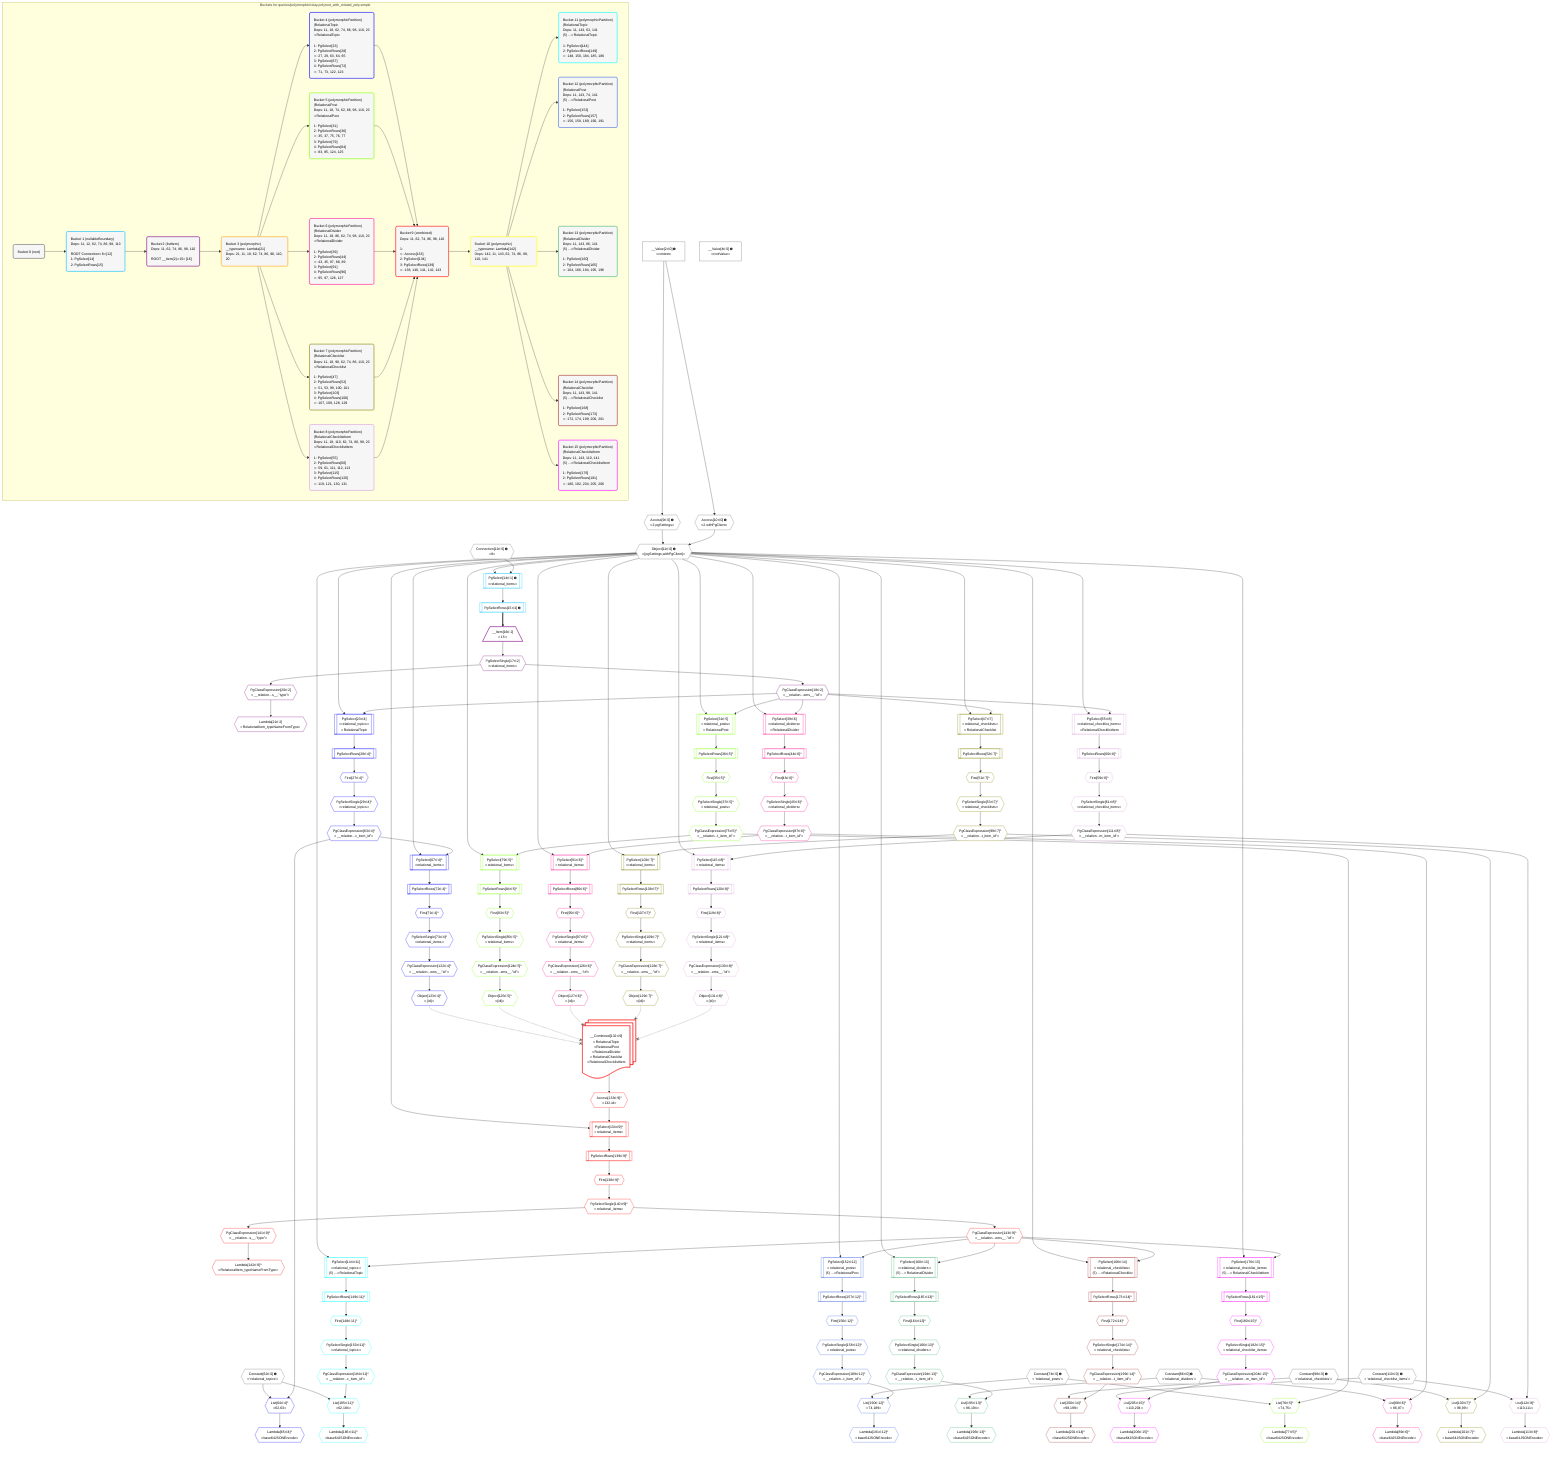 %%{init: {'themeVariables': { 'fontSize': '12px'}}}%%
graph TD
    classDef path fill:#eee,stroke:#000,color:#000
    classDef plan fill:#fff,stroke-width:1px,color:#000
    classDef itemplan fill:#fff,stroke-width:2px,color:#000
    classDef unbatchedplan fill:#dff,stroke-width:1px,color:#000
    classDef sideeffectplan fill:#fcc,stroke-width:2px,color:#000
    classDef bucket fill:#f6f6f6,color:#000,stroke-width:2px,text-align:left

    subgraph "Buckets for queries/polymorphic/relay.polyroot_with_related_poly.simple"
    Bucket0("Bucket 0 (root)"):::bucket
    Bucket1("Bucket 1 (nullableBoundary)<br />Deps: 11, 12, 62, 74, 86, 98, 110<br /><br />ROOT Connectionᐸ8ᐳ[12]<br />1: PgSelect[14]<br />2: PgSelectRows[15]"):::bucket
    Bucket2("Bucket 2 (listItem)<br />Deps: 11, 62, 74, 86, 98, 110<br /><br />ROOT __Item{2}ᐸ15ᐳ[16]"):::bucket
    Bucket3("Bucket 3 (polymorphic)<br />__typename: Lambda[21]<br />Deps: 21, 11, 18, 62, 74, 86, 98, 110, 20"):::bucket
    Bucket4("Bucket 4 (polymorphicPartition)<br />|RelationalTopic<br />Deps: 11, 18, 62, 74, 86, 98, 110, 20<br />ᐳRelationalTopic<br /><br />1: PgSelect[23]<br />2: PgSelectRows[28]<br />ᐳ: 27, 29, 63, 64, 65<br />3: PgSelect[67]<br />4: PgSelectRows[72]<br />ᐳ: 71, 73, 122, 123"):::bucket
    Bucket5("Bucket 5 (polymorphicPartition)<br />|RelationalPost<br />Deps: 11, 18, 74, 62, 86, 98, 110, 20<br />ᐳRelationalPost<br /><br />1: PgSelect[31]<br />2: PgSelectRows[36]<br />ᐳ: 35, 37, 75, 76, 77<br />3: PgSelect[79]<br />4: PgSelectRows[84]<br />ᐳ: 83, 85, 124, 125"):::bucket
    Bucket6("Bucket 6 (polymorphicPartition)<br />|RelationalDivider<br />Deps: 11, 18, 86, 62, 74, 98, 110, 20<br />ᐳRelationalDivider<br /><br />1: PgSelect[39]<br />2: PgSelectRows[44]<br />ᐳ: 43, 45, 87, 88, 89<br />3: PgSelect[91]<br />4: PgSelectRows[96]<br />ᐳ: 95, 97, 126, 127"):::bucket
    Bucket7("Bucket 7 (polymorphicPartition)<br />|RelationalChecklist<br />Deps: 11, 18, 98, 62, 74, 86, 110, 20<br />ᐳRelationalChecklist<br /><br />1: PgSelect[47]<br />2: PgSelectRows[52]<br />ᐳ: 51, 53, 99, 100, 101<br />3: PgSelect[103]<br />4: PgSelectRows[108]<br />ᐳ: 107, 109, 128, 129"):::bucket
    Bucket8("Bucket 8 (polymorphicPartition)<br />|RelationalChecklistItem<br />Deps: 11, 18, 110, 62, 74, 86, 98, 20<br />ᐳRelationalChecklistItem<br /><br />1: PgSelect[55]<br />2: PgSelectRows[60]<br />ᐳ: 59, 61, 111, 112, 113<br />3: PgSelect[115]<br />4: PgSelectRows[120]<br />ᐳ: 119, 121, 130, 131"):::bucket
    Bucket9("Bucket 9 (combined)<br />Deps: 11, 62, 74, 86, 98, 110<br /><br />1: <br />ᐳ: Access[133]<br />2: PgSelect[134]<br />3: PgSelectRows[139]<br />ᐳ: 138, 140, 141, 142, 143"):::bucket
    Bucket10("Bucket 10 (polymorphic)<br />__typename: Lambda[142]<br />Deps: 142, 11, 143, 62, 74, 86, 98, 110, 141"):::bucket
    Bucket11("Bucket 11 (polymorphicPartition)<br />|RelationalTopic<br />Deps: 11, 143, 62, 141<br />(5) ...ᐳRelationalTopic<br /><br />1: PgSelect[144]<br />2: PgSelectRows[149]<br />ᐳ: 148, 150, 184, 185, 186"):::bucket
    Bucket12("Bucket 12 (polymorphicPartition)<br />|RelationalPost<br />Deps: 11, 143, 74, 141<br />(5) ...ᐳRelationalPost<br /><br />1: PgSelect[152]<br />2: PgSelectRows[157]<br />ᐳ: 156, 158, 189, 190, 191"):::bucket
    Bucket13("Bucket 13 (polymorphicPartition)<br />|RelationalDivider<br />Deps: 11, 143, 86, 141<br />(5) ...ᐳRelationalDivider<br /><br />1: PgSelect[160]<br />2: PgSelectRows[165]<br />ᐳ: 164, 166, 194, 195, 196"):::bucket
    Bucket14("Bucket 14 (polymorphicPartition)<br />|RelationalChecklist<br />Deps: 11, 143, 98, 141<br />(5) ...ᐳRelationalChecklist<br /><br />1: PgSelect[168]<br />2: PgSelectRows[173]<br />ᐳ: 172, 174, 199, 200, 201"):::bucket
    Bucket15("Bucket 15 (polymorphicPartition)<br />|RelationalChecklistItem<br />Deps: 11, 143, 110, 141<br />(5) ...ᐳRelationalChecklistItem<br /><br />1: PgSelect[176]<br />2: PgSelectRows[181]<br />ᐳ: 180, 182, 204, 205, 206"):::bucket
    end
    Bucket0 --> Bucket1
    Bucket1 --> Bucket2
    Bucket2 --> Bucket3
    Bucket3 --> Bucket4 & Bucket5 & Bucket6 & Bucket7 & Bucket8
    Bucket4 --> Bucket9
    Bucket5 --> Bucket9
    Bucket6 --> Bucket9
    Bucket7 --> Bucket9
    Bucket8 --> Bucket9
    Bucket9 --> Bucket10
    Bucket10 --> Bucket11 & Bucket12 & Bucket13 & Bucket14 & Bucket15

    %% plan dependencies
    Object11{{"Object[11∈0] ➊<br />ᐸ{pgSettings,withPgClient}ᐳ"}}:::plan
    Access9{{"Access[9∈0] ➊<br />ᐸ2.pgSettingsᐳ"}}:::plan
    Access10{{"Access[10∈0] ➊<br />ᐸ2.withPgClientᐳ"}}:::plan
    Access9 & Access10 --> Object11
    __Value2["__Value[2∈0] ➊<br />ᐸcontextᐳ"]:::plan
    __Value2 --> Access9
    __Value2 --> Access10
    __Value4["__Value[4∈0] ➊<br />ᐸrootValueᐳ"]:::plan
    Connection12{{"Connection[12∈0] ➊<br />ᐸ8ᐳ"}}:::plan
    Constant62{{"Constant[62∈0] ➊<br />ᐸ'relational_topics'ᐳ"}}:::plan
    Constant74{{"Constant[74∈0] ➊<br />ᐸ'relational_posts'ᐳ"}}:::plan
    Constant86{{"Constant[86∈0] ➊<br />ᐸ'relational_dividers'ᐳ"}}:::plan
    Constant98{{"Constant[98∈0] ➊<br />ᐸ'relational_checklists'ᐳ"}}:::plan
    Constant110{{"Constant[110∈0] ➊<br />ᐸ'relational_checklist_items'ᐳ"}}:::plan
    PgSelect14[["PgSelect[14∈1] ➊<br />ᐸrelational_itemsᐳ"]]:::plan
    Object11 & Connection12 --> PgSelect14
    PgSelectRows15[["PgSelectRows[15∈1] ➊"]]:::plan
    PgSelect14 --> PgSelectRows15
    __Item16[/"__Item[16∈2]<br />ᐸ15ᐳ"\]:::itemplan
    PgSelectRows15 ==> __Item16
    PgSelectSingle17{{"PgSelectSingle[17∈2]<br />ᐸrelational_itemsᐳ"}}:::plan
    __Item16 --> PgSelectSingle17
    PgClassExpression18{{"PgClassExpression[18∈2]<br />ᐸ__relation...ems__.”id”ᐳ"}}:::plan
    PgSelectSingle17 --> PgClassExpression18
    PgClassExpression20{{"PgClassExpression[20∈2]<br />ᐸ__relation...s__.”type”ᐳ"}}:::plan
    PgSelectSingle17 --> PgClassExpression20
    Lambda21{{"Lambda[21∈2]<br />ᐸRelationalItem_typeNameFromTypeᐳ"}}:::plan
    PgClassExpression20 --> Lambda21
    PgSelect23[["PgSelect[23∈4]<br />ᐸrelational_topicsᐳ<br />ᐳRelationalTopic"]]:::plan
    Object11 & PgClassExpression18 --> PgSelect23
    List64{{"List[64∈4]^<br />ᐸ62,63ᐳ"}}:::plan
    PgClassExpression63{{"PgClassExpression[63∈4]^<br />ᐸ__relation...c_item_id”ᐳ"}}:::plan
    Constant62 & PgClassExpression63 --> List64
    PgSelect67[["PgSelect[67∈4]^<br />ᐸrelational_itemsᐳ"]]:::plan
    Object11 & PgClassExpression63 --> PgSelect67
    First27{{"First[27∈4]^"}}:::plan
    PgSelectRows28[["PgSelectRows[28∈4]^"]]:::plan
    PgSelectRows28 --> First27
    PgSelect23 --> PgSelectRows28
    PgSelectSingle29{{"PgSelectSingle[29∈4]^<br />ᐸrelational_topicsᐳ"}}:::plan
    First27 --> PgSelectSingle29
    PgSelectSingle29 --> PgClassExpression63
    Lambda65{{"Lambda[65∈4]^<br />ᐸbase64JSONEncodeᐳ"}}:::plan
    List64 --> Lambda65
    First71{{"First[71∈4]^"}}:::plan
    PgSelectRows72[["PgSelectRows[72∈4]^"]]:::plan
    PgSelectRows72 --> First71
    PgSelect67 --> PgSelectRows72
    PgSelectSingle73{{"PgSelectSingle[73∈4]^<br />ᐸrelational_itemsᐳ"}}:::plan
    First71 --> PgSelectSingle73
    PgClassExpression122{{"PgClassExpression[122∈4]^<br />ᐸ__relation...ems__.”id”ᐳ"}}:::plan
    PgSelectSingle73 --> PgClassExpression122
    Object123{{"Object[123∈4]^<br />ᐸ{id}ᐳ"}}:::plan
    PgClassExpression122 --> Object123
    PgSelect134[["PgSelect[134∈9]^<br />ᐸrelational_itemsᐳ"]]:::plan
    Access133{{"Access[133∈9]^<br />ᐸ132.idᐳ"}}:::plan
    Object11 & Access133 --> PgSelect134
    __Value132:::plan@{shape: docs, label: "__Combined[132∈9]<br />ᐳRelationalTopic<br />ᐳRelationalPost<br />ᐳRelationalDivider<br />ᐳRelationalChecklist<br />ᐳRelationalChecklistItem"}
    __Value132 --> Access133
    First138{{"First[138∈9]^"}}:::plan
    PgSelectRows139[["PgSelectRows[139∈9]^"]]:::plan
    PgSelectRows139 --> First138
    PgSelect134 --> PgSelectRows139
    PgSelectSingle140{{"PgSelectSingle[140∈9]^<br />ᐸrelational_itemsᐳ"}}:::plan
    First138 --> PgSelectSingle140
    PgClassExpression141{{"PgClassExpression[141∈9]^<br />ᐸ__relation...s__.”type”ᐳ"}}:::plan
    PgSelectSingle140 --> PgClassExpression141
    Lambda142{{"Lambda[142∈9]^<br />ᐸRelationalItem_typeNameFromTypeᐳ"}}:::plan
    PgClassExpression141 --> Lambda142
    PgClassExpression143{{"PgClassExpression[143∈9]^<br />ᐸ__relation...ems__.”id”ᐳ"}}:::plan
    PgSelectSingle140 --> PgClassExpression143
    PgSelect144[["PgSelect[144∈11]<br />ᐸrelational_topicsᐳ<br />(5) ...ᐳRelationalTopic"]]:::plan
    Object11 & PgClassExpression143 --> PgSelect144
    List185{{"List[185∈11]^<br />ᐸ62,184ᐳ"}}:::plan
    PgClassExpression184{{"PgClassExpression[184∈11]^<br />ᐸ__relation...c_item_id”ᐳ"}}:::plan
    Constant62 & PgClassExpression184 --> List185
    First148{{"First[148∈11]^"}}:::plan
    PgSelectRows149[["PgSelectRows[149∈11]^"]]:::plan
    PgSelectRows149 --> First148
    PgSelect144 --> PgSelectRows149
    PgSelectSingle150{{"PgSelectSingle[150∈11]^<br />ᐸrelational_topicsᐳ"}}:::plan
    First148 --> PgSelectSingle150
    PgSelectSingle150 --> PgClassExpression184
    Lambda186{{"Lambda[186∈11]^<br />ᐸbase64JSONEncodeᐳ"}}:::plan
    List185 --> Lambda186
    PgSelect152[["PgSelect[152∈12]<br />ᐸrelational_postsᐳ<br />(5) ...ᐳRelationalPost"]]:::plan
    Object11 & PgClassExpression143 --> PgSelect152
    List190{{"List[190∈12]^<br />ᐸ74,189ᐳ"}}:::plan
    PgClassExpression189{{"PgClassExpression[189∈12]^<br />ᐸ__relation...t_item_id”ᐳ"}}:::plan
    Constant74 & PgClassExpression189 --> List190
    First156{{"First[156∈12]^"}}:::plan
    PgSelectRows157[["PgSelectRows[157∈12]^"]]:::plan
    PgSelectRows157 --> First156
    PgSelect152 --> PgSelectRows157
    PgSelectSingle158{{"PgSelectSingle[158∈12]^<br />ᐸrelational_postsᐳ"}}:::plan
    First156 --> PgSelectSingle158
    PgSelectSingle158 --> PgClassExpression189
    Lambda191{{"Lambda[191∈12]^<br />ᐸbase64JSONEncodeᐳ"}}:::plan
    List190 --> Lambda191
    PgSelect160[["PgSelect[160∈13]<br />ᐸrelational_dividersᐳ<br />(5) ...ᐳRelationalDivider"]]:::plan
    Object11 & PgClassExpression143 --> PgSelect160
    List195{{"List[195∈13]^<br />ᐸ86,194ᐳ"}}:::plan
    PgClassExpression194{{"PgClassExpression[194∈13]^<br />ᐸ__relation...r_item_id”ᐳ"}}:::plan
    Constant86 & PgClassExpression194 --> List195
    First164{{"First[164∈13]^"}}:::plan
    PgSelectRows165[["PgSelectRows[165∈13]^"]]:::plan
    PgSelectRows165 --> First164
    PgSelect160 --> PgSelectRows165
    PgSelectSingle166{{"PgSelectSingle[166∈13]^<br />ᐸrelational_dividersᐳ"}}:::plan
    First164 --> PgSelectSingle166
    PgSelectSingle166 --> PgClassExpression194
    Lambda196{{"Lambda[196∈13]^<br />ᐸbase64JSONEncodeᐳ"}}:::plan
    List195 --> Lambda196
    PgSelect168[["PgSelect[168∈14]<br />ᐸrelational_checklistsᐳ<br />(5) ...ᐳRelationalChecklist"]]:::plan
    Object11 & PgClassExpression143 --> PgSelect168
    List200{{"List[200∈14]^<br />ᐸ98,199ᐳ"}}:::plan
    PgClassExpression199{{"PgClassExpression[199∈14]^<br />ᐸ__relation...t_item_id”ᐳ"}}:::plan
    Constant98 & PgClassExpression199 --> List200
    First172{{"First[172∈14]^"}}:::plan
    PgSelectRows173[["PgSelectRows[173∈14]^"]]:::plan
    PgSelectRows173 --> First172
    PgSelect168 --> PgSelectRows173
    PgSelectSingle174{{"PgSelectSingle[174∈14]^<br />ᐸrelational_checklistsᐳ"}}:::plan
    First172 --> PgSelectSingle174
    PgSelectSingle174 --> PgClassExpression199
    Lambda201{{"Lambda[201∈14]^<br />ᐸbase64JSONEncodeᐳ"}}:::plan
    List200 --> Lambda201
    PgSelect176[["PgSelect[176∈15]<br />ᐸrelational_checklist_itemsᐳ<br />(5) ...ᐳRelationalChecklistItem"]]:::plan
    Object11 & PgClassExpression143 --> PgSelect176
    List205{{"List[205∈15]^<br />ᐸ110,204ᐳ"}}:::plan
    PgClassExpression204{{"PgClassExpression[204∈15]^<br />ᐸ__relation...m_item_id”ᐳ"}}:::plan
    Constant110 & PgClassExpression204 --> List205
    First180{{"First[180∈15]^"}}:::plan
    PgSelectRows181[["PgSelectRows[181∈15]^"]]:::plan
    PgSelectRows181 --> First180
    PgSelect176 --> PgSelectRows181
    PgSelectSingle182{{"PgSelectSingle[182∈15]^<br />ᐸrelational_checklist_itemsᐳ"}}:::plan
    First180 --> PgSelectSingle182
    PgSelectSingle182 --> PgClassExpression204
    Lambda206{{"Lambda[206∈15]^<br />ᐸbase64JSONEncodeᐳ"}}:::plan
    List205 --> Lambda206
    PgSelect31[["PgSelect[31∈5]<br />ᐸrelational_postsᐳ<br />ᐳRelationalPost"]]:::plan
    Object11 & PgClassExpression18 --> PgSelect31
    List76{{"List[76∈5]^<br />ᐸ74,75ᐳ"}}:::plan
    PgClassExpression75{{"PgClassExpression[75∈5]^<br />ᐸ__relation...t_item_id”ᐳ"}}:::plan
    Constant74 & PgClassExpression75 --> List76
    PgSelect79[["PgSelect[79∈5]^<br />ᐸrelational_itemsᐳ"]]:::plan
    Object11 & PgClassExpression75 --> PgSelect79
    First35{{"First[35∈5]^"}}:::plan
    PgSelectRows36[["PgSelectRows[36∈5]^"]]:::plan
    PgSelectRows36 --> First35
    PgSelect31 --> PgSelectRows36
    PgSelectSingle37{{"PgSelectSingle[37∈5]^<br />ᐸrelational_postsᐳ"}}:::plan
    First35 --> PgSelectSingle37
    PgSelectSingle37 --> PgClassExpression75
    Lambda77{{"Lambda[77∈5]^<br />ᐸbase64JSONEncodeᐳ"}}:::plan
    List76 --> Lambda77
    First83{{"First[83∈5]^"}}:::plan
    PgSelectRows84[["PgSelectRows[84∈5]^"]]:::plan
    PgSelectRows84 --> First83
    PgSelect79 --> PgSelectRows84
    PgSelectSingle85{{"PgSelectSingle[85∈5]^<br />ᐸrelational_itemsᐳ"}}:::plan
    First83 --> PgSelectSingle85
    PgClassExpression124{{"PgClassExpression[124∈5]^<br />ᐸ__relation...ems__.”id”ᐳ"}}:::plan
    PgSelectSingle85 --> PgClassExpression124
    Object125{{"Object[125∈5]^<br />ᐸ{id}ᐳ"}}:::plan
    PgClassExpression124 --> Object125
    PgSelect39[["PgSelect[39∈6]<br />ᐸrelational_dividersᐳ<br />ᐳRelationalDivider"]]:::plan
    Object11 & PgClassExpression18 --> PgSelect39
    List88{{"List[88∈6]^<br />ᐸ86,87ᐳ"}}:::plan
    PgClassExpression87{{"PgClassExpression[87∈6]^<br />ᐸ__relation...r_item_id”ᐳ"}}:::plan
    Constant86 & PgClassExpression87 --> List88
    PgSelect91[["PgSelect[91∈6]^<br />ᐸrelational_itemsᐳ"]]:::plan
    Object11 & PgClassExpression87 --> PgSelect91
    First43{{"First[43∈6]^"}}:::plan
    PgSelectRows44[["PgSelectRows[44∈6]^"]]:::plan
    PgSelectRows44 --> First43
    PgSelect39 --> PgSelectRows44
    PgSelectSingle45{{"PgSelectSingle[45∈6]^<br />ᐸrelational_dividersᐳ"}}:::plan
    First43 --> PgSelectSingle45
    PgSelectSingle45 --> PgClassExpression87
    Lambda89{{"Lambda[89∈6]^<br />ᐸbase64JSONEncodeᐳ"}}:::plan
    List88 --> Lambda89
    First95{{"First[95∈6]^"}}:::plan
    PgSelectRows96[["PgSelectRows[96∈6]^"]]:::plan
    PgSelectRows96 --> First95
    PgSelect91 --> PgSelectRows96
    PgSelectSingle97{{"PgSelectSingle[97∈6]^<br />ᐸrelational_itemsᐳ"}}:::plan
    First95 --> PgSelectSingle97
    PgClassExpression126{{"PgClassExpression[126∈6]^<br />ᐸ__relation...ems__.”id”ᐳ"}}:::plan
    PgSelectSingle97 --> PgClassExpression126
    Object127{{"Object[127∈6]^<br />ᐸ{id}ᐳ"}}:::plan
    PgClassExpression126 --> Object127
    PgSelect47[["PgSelect[47∈7]<br />ᐸrelational_checklistsᐳ<br />ᐳRelationalChecklist"]]:::plan
    Object11 & PgClassExpression18 --> PgSelect47
    List100{{"List[100∈7]^<br />ᐸ98,99ᐳ"}}:::plan
    PgClassExpression99{{"PgClassExpression[99∈7]^<br />ᐸ__relation...t_item_id”ᐳ"}}:::plan
    Constant98 & PgClassExpression99 --> List100
    PgSelect103[["PgSelect[103∈7]^<br />ᐸrelational_itemsᐳ"]]:::plan
    Object11 & PgClassExpression99 --> PgSelect103
    First51{{"First[51∈7]^"}}:::plan
    PgSelectRows52[["PgSelectRows[52∈7]^"]]:::plan
    PgSelectRows52 --> First51
    PgSelect47 --> PgSelectRows52
    PgSelectSingle53{{"PgSelectSingle[53∈7]^<br />ᐸrelational_checklistsᐳ"}}:::plan
    First51 --> PgSelectSingle53
    PgSelectSingle53 --> PgClassExpression99
    Lambda101{{"Lambda[101∈7]^<br />ᐸbase64JSONEncodeᐳ"}}:::plan
    List100 --> Lambda101
    First107{{"First[107∈7]^"}}:::plan
    PgSelectRows108[["PgSelectRows[108∈7]^"]]:::plan
    PgSelectRows108 --> First107
    PgSelect103 --> PgSelectRows108
    PgSelectSingle109{{"PgSelectSingle[109∈7]^<br />ᐸrelational_itemsᐳ"}}:::plan
    First107 --> PgSelectSingle109
    PgClassExpression128{{"PgClassExpression[128∈7]^<br />ᐸ__relation...ems__.”id”ᐳ"}}:::plan
    PgSelectSingle109 --> PgClassExpression128
    Object129{{"Object[129∈7]^<br />ᐸ{id}ᐳ"}}:::plan
    PgClassExpression128 --> Object129
    PgSelect55[["PgSelect[55∈8]<br />ᐸrelational_checklist_itemsᐳ<br />ᐳRelationalChecklistItem"]]:::plan
    Object11 & PgClassExpression18 --> PgSelect55
    List112{{"List[112∈8]^<br />ᐸ110,111ᐳ"}}:::plan
    PgClassExpression111{{"PgClassExpression[111∈8]^<br />ᐸ__relation...m_item_id”ᐳ"}}:::plan
    Constant110 & PgClassExpression111 --> List112
    PgSelect115[["PgSelect[115∈8]^<br />ᐸrelational_itemsᐳ"]]:::plan
    Object11 & PgClassExpression111 --> PgSelect115
    First59{{"First[59∈8]^"}}:::plan
    PgSelectRows60[["PgSelectRows[60∈8]^"]]:::plan
    PgSelectRows60 --> First59
    PgSelect55 --> PgSelectRows60
    PgSelectSingle61{{"PgSelectSingle[61∈8]^<br />ᐸrelational_checklist_itemsᐳ"}}:::plan
    First59 --> PgSelectSingle61
    PgSelectSingle61 --> PgClassExpression111
    Lambda113{{"Lambda[113∈8]^<br />ᐸbase64JSONEncodeᐳ"}}:::plan
    List112 --> Lambda113
    First119{{"First[119∈8]^"}}:::plan
    PgSelectRows120[["PgSelectRows[120∈8]^"]]:::plan
    PgSelectRows120 --> First119
    PgSelect115 --> PgSelectRows120
    PgSelectSingle121{{"PgSelectSingle[121∈8]^<br />ᐸrelational_itemsᐳ"}}:::plan
    First119 --> PgSelectSingle121
    PgClassExpression130{{"PgClassExpression[130∈8]^<br />ᐸ__relation...ems__.”id”ᐳ"}}:::plan
    PgSelectSingle121 --> PgClassExpression130
    Object131{{"Object[131∈8]^<br />ᐸ{id}ᐳ"}}:::plan
    PgClassExpression130 --> Object131

    %% define steps
    classDef bucket0 stroke:#696969
    class Bucket0,__Value2,__Value4,Access9,Access10,Object11,Connection12,Constant62,Constant74,Constant86,Constant98,Constant110 bucket0
    classDef bucket1 stroke:#00bfff
    class Bucket1,PgSelect14,PgSelectRows15 bucket1
    classDef bucket2 stroke:#7f007f
    class Bucket2,__Item16,PgSelectSingle17,PgClassExpression18,PgClassExpression20,Lambda21 bucket2
    classDef bucket3 stroke:#ffa500
    class Bucket3 bucket3
    classDef bucket4 stroke:#0000ff
    class Bucket4,PgSelect23,First27,PgSelectRows28,PgSelectSingle29,PgClassExpression63,List64,Lambda65,PgSelect67,First71,PgSelectRows72,PgSelectSingle73,PgClassExpression122,Object123 bucket4
    classDef bucket5 stroke:#7fff00
    class Bucket5,PgSelect31,First35,PgSelectRows36,PgSelectSingle37,PgClassExpression75,List76,Lambda77,PgSelect79,First83,PgSelectRows84,PgSelectSingle85,PgClassExpression124,Object125 bucket5
    classDef bucket6 stroke:#ff1493
    class Bucket6,PgSelect39,First43,PgSelectRows44,PgSelectSingle45,PgClassExpression87,List88,Lambda89,PgSelect91,First95,PgSelectRows96,PgSelectSingle97,PgClassExpression126,Object127 bucket6
    classDef bucket7 stroke:#808000
    class Bucket7,PgSelect47,First51,PgSelectRows52,PgSelectSingle53,PgClassExpression99,List100,Lambda101,PgSelect103,First107,PgSelectRows108,PgSelectSingle109,PgClassExpression128,Object129 bucket7
    classDef bucket8 stroke:#dda0dd
    class Bucket8,PgSelect55,First59,PgSelectRows60,PgSelectSingle61,PgClassExpression111,List112,Lambda113,PgSelect115,First119,PgSelectRows120,PgSelectSingle121,PgClassExpression130,Object131 bucket8
    classDef bucket9 stroke:#ff0000
    class Bucket9,__Value132,Access133,PgSelect134,First138,PgSelectRows139,PgSelectSingle140,PgClassExpression141,Lambda142,PgClassExpression143 bucket9
    classDef bucket10 stroke:#ffff00
    class Bucket10 bucket10
    classDef bucket11 stroke:#00ffff
    class Bucket11,PgSelect144,First148,PgSelectRows149,PgSelectSingle150,PgClassExpression184,List185,Lambda186 bucket11
    classDef bucket12 stroke:#4169e1
    class Bucket12,PgSelect152,First156,PgSelectRows157,PgSelectSingle158,PgClassExpression189,List190,Lambda191 bucket12
    classDef bucket13 stroke:#3cb371
    class Bucket13,PgSelect160,First164,PgSelectRows165,PgSelectSingle166,PgClassExpression194,List195,Lambda196 bucket13
    classDef bucket14 stroke:#a52a2a
    class Bucket14,PgSelect168,First172,PgSelectRows173,PgSelectSingle174,PgClassExpression199,List200,Lambda201 bucket14
    classDef bucket15 stroke:#ff00ff
    class Bucket15,PgSelect176,First180,PgSelectRows181,PgSelectSingle182,PgClassExpression204,List205,Lambda206 bucket15

    Object123 -.-x __Value132
    Object125 -.-x __Value132
    Object127 -.-x __Value132
    Object129 -.-x __Value132
    Object131 -.-x __Value132